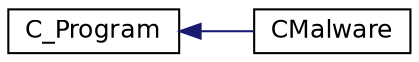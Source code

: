 digraph "Графічна ієрархія класів"
{
 // LATEX_PDF_SIZE
  edge [fontname="Helvetica",fontsize="12",labelfontname="Helvetica",labelfontsize="12"];
  node [fontname="Helvetica",fontsize="12",shape=record];
  rankdir="LR";
  Node0 [label="C_Program",height=0.2,width=0.4,color="black", fillcolor="white", style="filled",URL="$class_c___program.html",tooltip=" "];
  Node0 -> Node1 [dir="back",color="midnightblue",fontsize="12",style="solid",fontname="Helvetica"];
  Node1 [label="CMalware",height=0.2,width=0.4,color="black", fillcolor="white", style="filled",URL="$class_c_malware.html",tooltip=" "];
}
